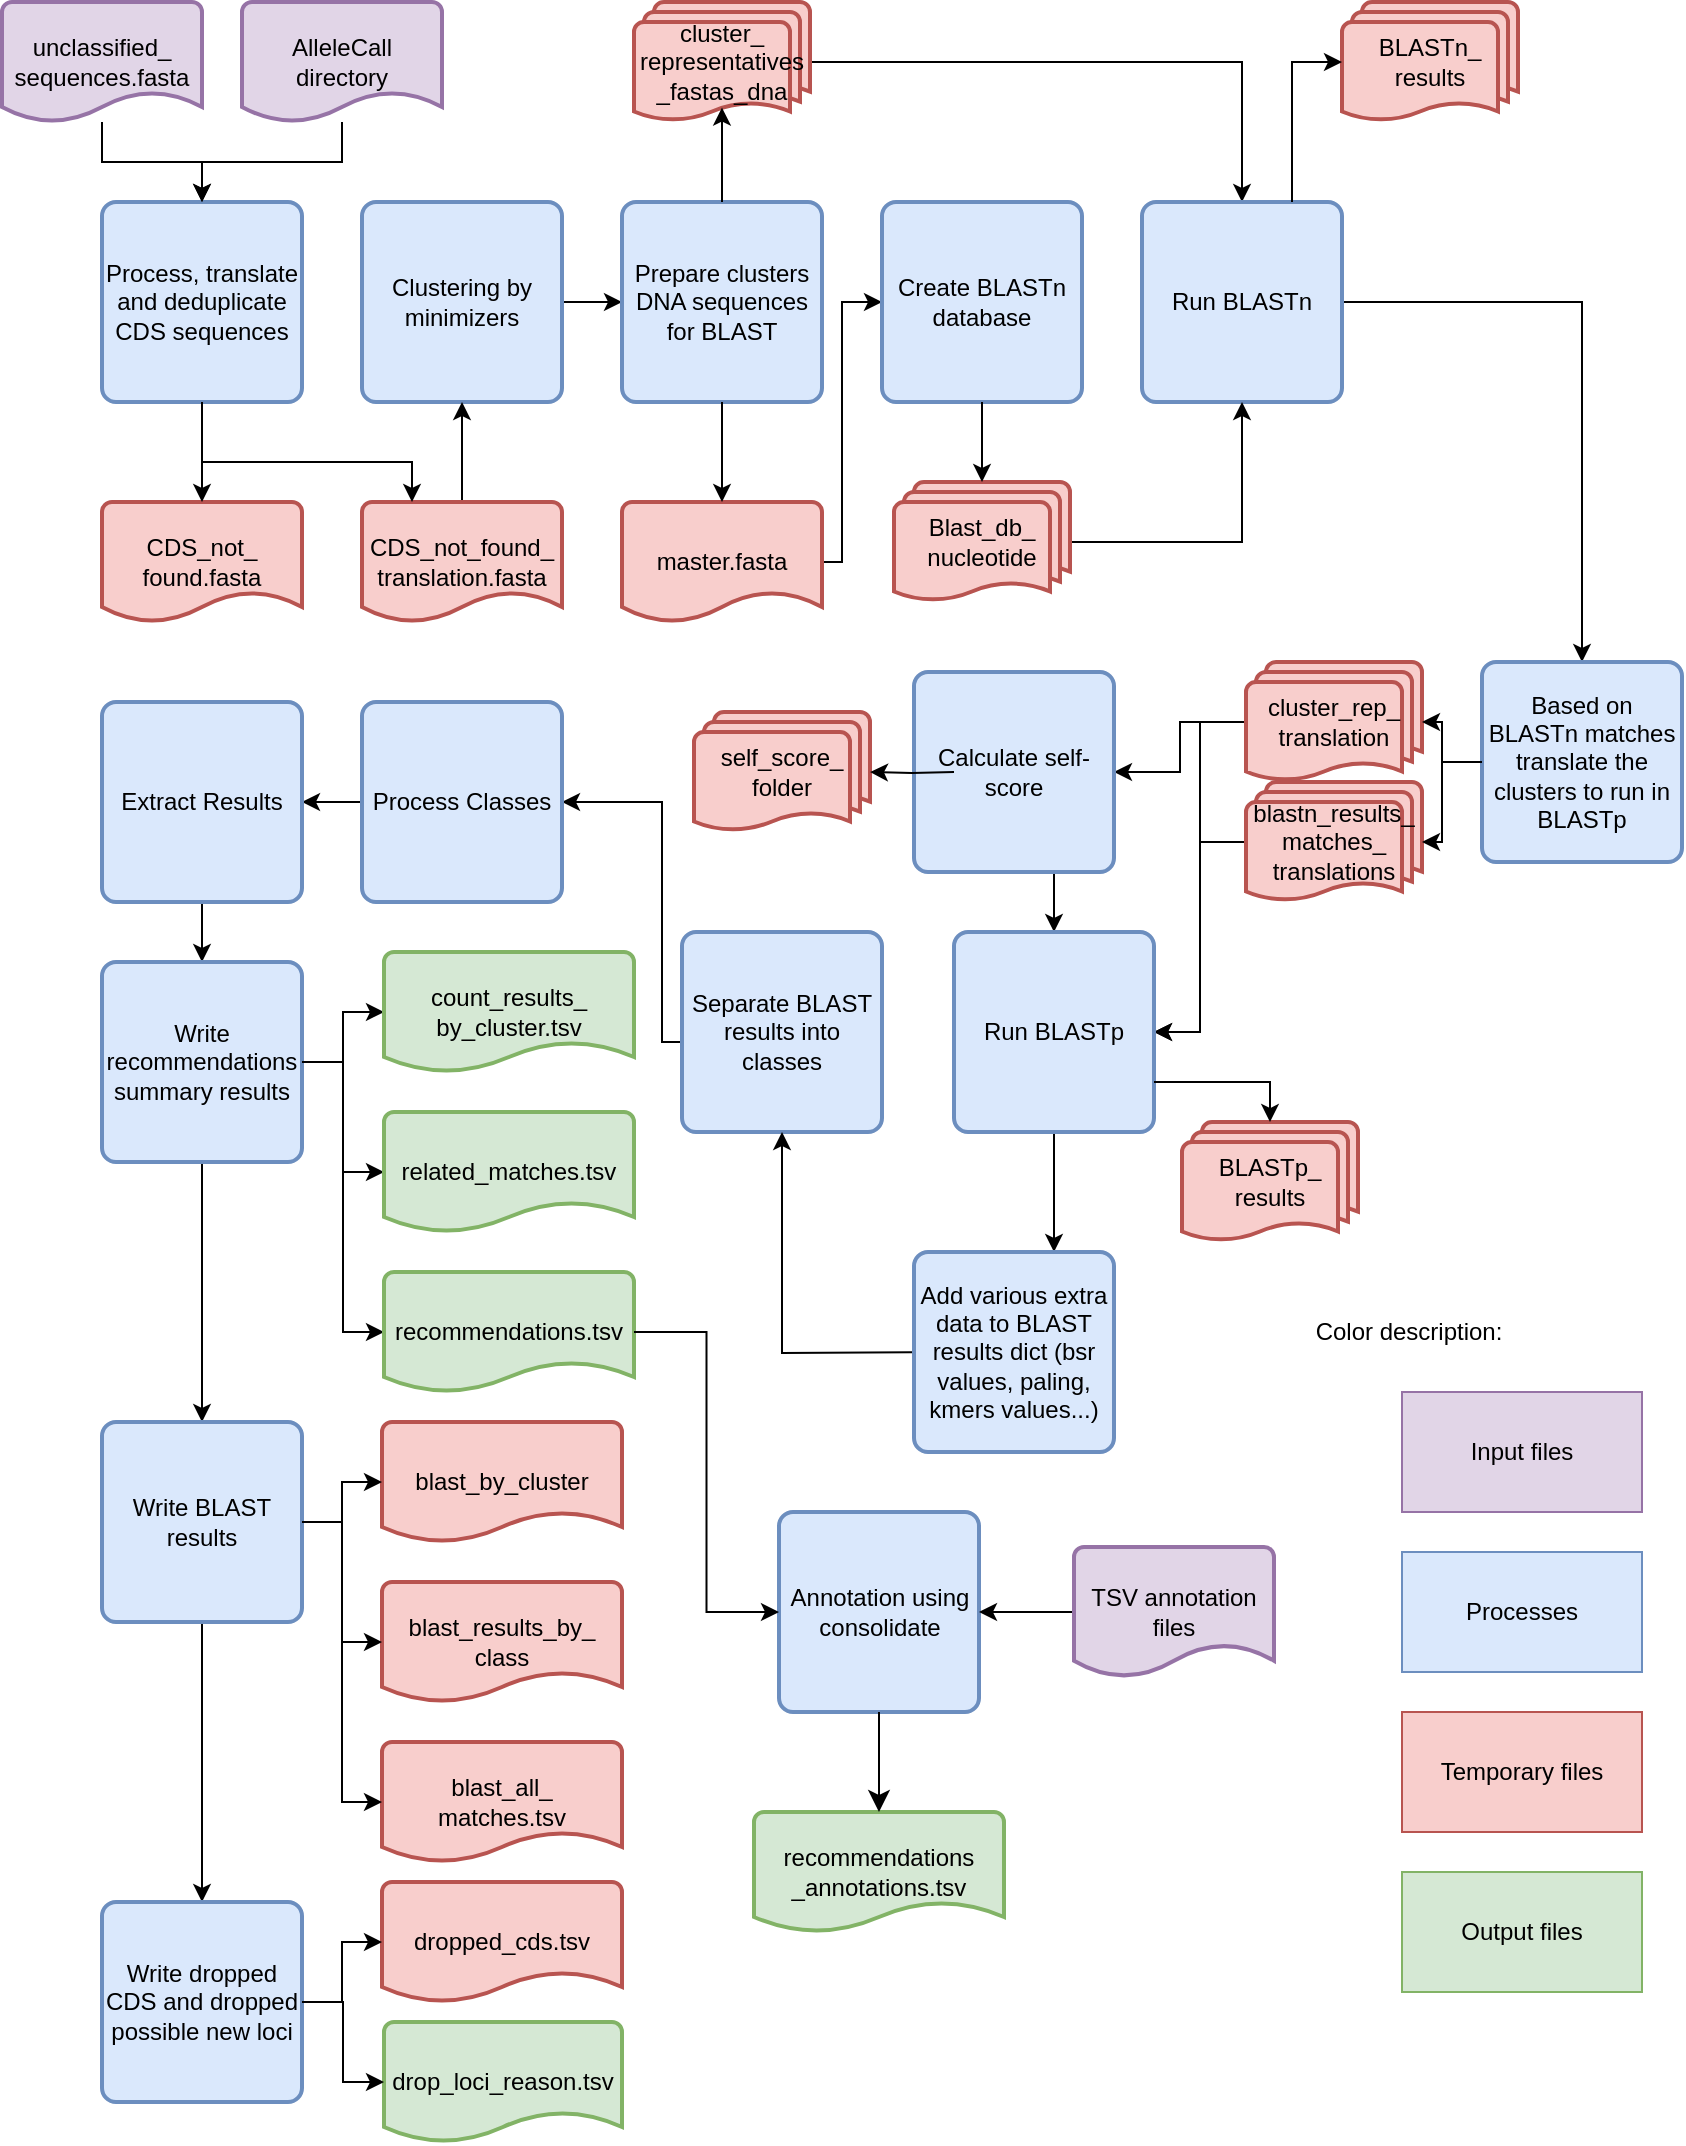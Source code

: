 <mxfile version="27.1.3">
  <diagram name="Page-1" id="uXPbH95ByCBzDKhCJnWL">
    <mxGraphModel dx="1875" dy="464" grid="1" gridSize="10" guides="1" tooltips="1" connect="1" arrows="1" fold="1" page="1" pageScale="1" pageWidth="850" pageHeight="1100" math="0" shadow="0">
      <root>
        <mxCell id="0" />
        <mxCell id="1" parent="0" />
        <mxCell id="dIz83t2OZfv5tZXX2gFK-1" value="Process, translate and deduplicate CDS sequences" style="rounded=1;whiteSpace=wrap;html=1;absoluteArcSize=1;arcSize=14;strokeWidth=2;fillColor=#dae8fc;strokeColor=#6c8ebf;" parent="1" vertex="1">
          <mxGeometry x="40" y="110" width="100" height="100" as="geometry" />
        </mxCell>
        <mxCell id="dIz83t2OZfv5tZXX2gFK-13" style="edgeStyle=orthogonalEdgeStyle;rounded=0;orthogonalLoop=1;jettySize=auto;html=1;entryX=0.5;entryY=0;entryDx=0;entryDy=0;" parent="1" source="dIz83t2OZfv5tZXX2gFK-2" target="dIz83t2OZfv5tZXX2gFK-1" edge="1">
          <mxGeometry relative="1" as="geometry" />
        </mxCell>
        <mxCell id="dIz83t2OZfv5tZXX2gFK-2" value="unclassified_&lt;div&gt;sequences.fasta&lt;/div&gt;" style="strokeWidth=2;html=1;shape=mxgraph.flowchart.document2;whiteSpace=wrap;size=0.25;fillColor=#e1d5e7;strokeColor=#9673a6;" parent="1" vertex="1">
          <mxGeometry x="-10" y="10" width="100" height="60" as="geometry" />
        </mxCell>
        <mxCell id="dIz83t2OZfv5tZXX2gFK-12" style="edgeStyle=orthogonalEdgeStyle;rounded=0;orthogonalLoop=1;jettySize=auto;html=1;" parent="1" source="dIz83t2OZfv5tZXX2gFK-3" target="dIz83t2OZfv5tZXX2gFK-11" edge="1">
          <mxGeometry relative="1" as="geometry" />
        </mxCell>
        <mxCell id="dIz83t2OZfv5tZXX2gFK-3" value="Clustering by minimizers" style="rounded=1;whiteSpace=wrap;html=1;absoluteArcSize=1;arcSize=14;strokeWidth=2;fillColor=#dae8fc;strokeColor=#6c8ebf;" parent="1" vertex="1">
          <mxGeometry x="170" y="110" width="100" height="100" as="geometry" />
        </mxCell>
        <mxCell id="dIz83t2OZfv5tZXX2gFK-4" value="CDS_not_&lt;div&gt;found.fasta&lt;/div&gt;" style="strokeWidth=2;html=1;shape=mxgraph.flowchart.document2;whiteSpace=wrap;size=0.25;fillColor=#f8cecc;strokeColor=#b85450;" parent="1" vertex="1">
          <mxGeometry x="40" y="260" width="100" height="60" as="geometry" />
        </mxCell>
        <mxCell id="dIz83t2OZfv5tZXX2gFK-10" style="edgeStyle=orthogonalEdgeStyle;rounded=0;orthogonalLoop=1;jettySize=auto;html=1;entryX=0.5;entryY=1;entryDx=0;entryDy=0;" parent="1" source="dIz83t2OZfv5tZXX2gFK-5" target="dIz83t2OZfv5tZXX2gFK-3" edge="1">
          <mxGeometry relative="1" as="geometry" />
        </mxCell>
        <mxCell id="dIz83t2OZfv5tZXX2gFK-5" value="&lt;div&gt;CDS_not_found_&lt;/div&gt;&lt;div&gt;translation.fasta&lt;/div&gt;" style="strokeWidth=2;html=1;shape=mxgraph.flowchart.document2;whiteSpace=wrap;size=0.25;fillColor=#f8cecc;strokeColor=#b85450;" parent="1" vertex="1">
          <mxGeometry x="170" y="260" width="100" height="60" as="geometry" />
        </mxCell>
        <mxCell id="dIz83t2OZfv5tZXX2gFK-7" style="edgeStyle=orthogonalEdgeStyle;rounded=0;orthogonalLoop=1;jettySize=auto;html=1;entryX=0.5;entryY=0;entryDx=0;entryDy=0;entryPerimeter=0;" parent="1" source="dIz83t2OZfv5tZXX2gFK-1" target="dIz83t2OZfv5tZXX2gFK-4" edge="1">
          <mxGeometry relative="1" as="geometry" />
        </mxCell>
        <mxCell id="dIz83t2OZfv5tZXX2gFK-9" style="edgeStyle=orthogonalEdgeStyle;rounded=0;orthogonalLoop=1;jettySize=auto;html=1;entryX=0.25;entryY=0;entryDx=0;entryDy=0;entryPerimeter=0;" parent="1" source="dIz83t2OZfv5tZXX2gFK-1" target="dIz83t2OZfv5tZXX2gFK-5" edge="1">
          <mxGeometry relative="1" as="geometry">
            <Array as="points">
              <mxPoint x="90" y="240" />
              <mxPoint x="195" y="240" />
            </Array>
          </mxGeometry>
        </mxCell>
        <mxCell id="dIz83t2OZfv5tZXX2gFK-11" value="Prepare clusters DNA sequences for BLAST" style="rounded=1;whiteSpace=wrap;html=1;absoluteArcSize=1;arcSize=14;strokeWidth=2;fillColor=#dae8fc;strokeColor=#6c8ebf;" parent="1" vertex="1">
          <mxGeometry x="300" y="110" width="100" height="100" as="geometry" />
        </mxCell>
        <mxCell id="dIz83t2OZfv5tZXX2gFK-25" style="edgeStyle=orthogonalEdgeStyle;rounded=0;orthogonalLoop=1;jettySize=auto;html=1;entryX=0;entryY=0.5;entryDx=0;entryDy=0;" parent="1" source="dIz83t2OZfv5tZXX2gFK-14" target="dIz83t2OZfv5tZXX2gFK-19" edge="1">
          <mxGeometry relative="1" as="geometry">
            <Array as="points">
              <mxPoint x="410" y="290" />
              <mxPoint x="410" y="160" />
            </Array>
          </mxGeometry>
        </mxCell>
        <mxCell id="dIz83t2OZfv5tZXX2gFK-14" value="master.fasta" style="strokeWidth=2;html=1;shape=mxgraph.flowchart.document2;whiteSpace=wrap;size=0.25;fillColor=#f8cecc;strokeColor=#b85450;" parent="1" vertex="1">
          <mxGeometry x="300" y="260" width="100" height="60" as="geometry" />
        </mxCell>
        <mxCell id="dIz83t2OZfv5tZXX2gFK-28" style="edgeStyle=orthogonalEdgeStyle;rounded=0;orthogonalLoop=1;jettySize=auto;html=1;entryX=0.5;entryY=0;entryDx=0;entryDy=0;" parent="1" source="dIz83t2OZfv5tZXX2gFK-15" target="dIz83t2OZfv5tZXX2gFK-23" edge="1">
          <mxGeometry relative="1" as="geometry" />
        </mxCell>
        <mxCell id="dIz83t2OZfv5tZXX2gFK-15" value="cluster_&lt;div&gt;representatives&lt;/div&gt;&lt;div&gt;_fastas_dna&lt;/div&gt;" style="strokeWidth=2;html=1;shape=mxgraph.flowchart.multi-document;whiteSpace=wrap;fillColor=#f8cecc;strokeColor=#b85450;" parent="1" vertex="1">
          <mxGeometry x="306" y="10" width="88" height="60" as="geometry" />
        </mxCell>
        <mxCell id="dIz83t2OZfv5tZXX2gFK-16" style="edgeStyle=orthogonalEdgeStyle;rounded=0;orthogonalLoop=1;jettySize=auto;html=1;entryX=0.5;entryY=0;entryDx=0;entryDy=0;entryPerimeter=0;" parent="1" source="dIz83t2OZfv5tZXX2gFK-11" target="dIz83t2OZfv5tZXX2gFK-14" edge="1">
          <mxGeometry relative="1" as="geometry" />
        </mxCell>
        <mxCell id="dIz83t2OZfv5tZXX2gFK-18" style="edgeStyle=orthogonalEdgeStyle;rounded=0;orthogonalLoop=1;jettySize=auto;html=1;entryX=0.5;entryY=0.88;entryDx=0;entryDy=0;entryPerimeter=0;" parent="1" source="dIz83t2OZfv5tZXX2gFK-11" target="dIz83t2OZfv5tZXX2gFK-15" edge="1">
          <mxGeometry relative="1" as="geometry" />
        </mxCell>
        <mxCell id="dIz83t2OZfv5tZXX2gFK-19" value="Create BLASTn database" style="rounded=1;whiteSpace=wrap;html=1;absoluteArcSize=1;arcSize=14;strokeWidth=2;fillColor=#dae8fc;strokeColor=#6c8ebf;" parent="1" vertex="1">
          <mxGeometry x="430" y="110" width="100" height="100" as="geometry" />
        </mxCell>
        <mxCell id="dIz83t2OZfv5tZXX2gFK-33" style="edgeStyle=orthogonalEdgeStyle;rounded=0;orthogonalLoop=1;jettySize=auto;html=1;entryX=0.5;entryY=0;entryDx=0;entryDy=0;" parent="1" source="dIz83t2OZfv5tZXX2gFK-23" target="dIz83t2OZfv5tZXX2gFK-30" edge="1">
          <mxGeometry relative="1" as="geometry" />
        </mxCell>
        <mxCell id="dIz83t2OZfv5tZXX2gFK-23" value="Run BLASTn" style="rounded=1;whiteSpace=wrap;html=1;absoluteArcSize=1;arcSize=14;strokeWidth=2;fillColor=#dae8fc;strokeColor=#6c8ebf;" parent="1" vertex="1">
          <mxGeometry x="560" y="110" width="100" height="100" as="geometry" />
        </mxCell>
        <mxCell id="dIz83t2OZfv5tZXX2gFK-29" style="edgeStyle=orthogonalEdgeStyle;rounded=0;orthogonalLoop=1;jettySize=auto;html=1;entryX=0.5;entryY=1;entryDx=0;entryDy=0;" parent="1" source="dIz83t2OZfv5tZXX2gFK-26" target="dIz83t2OZfv5tZXX2gFK-23" edge="1">
          <mxGeometry relative="1" as="geometry" />
        </mxCell>
        <mxCell id="dIz83t2OZfv5tZXX2gFK-26" value="Blast_db_&lt;div&gt;nucleotide&lt;/div&gt;" style="strokeWidth=2;html=1;shape=mxgraph.flowchart.multi-document;whiteSpace=wrap;fillColor=#f8cecc;strokeColor=#b85450;" parent="1" vertex="1">
          <mxGeometry x="436" y="250" width="88" height="60" as="geometry" />
        </mxCell>
        <mxCell id="dIz83t2OZfv5tZXX2gFK-27" style="edgeStyle=orthogonalEdgeStyle;rounded=0;orthogonalLoop=1;jettySize=auto;html=1;entryX=0.5;entryY=0;entryDx=0;entryDy=0;entryPerimeter=0;" parent="1" source="dIz83t2OZfv5tZXX2gFK-19" target="dIz83t2OZfv5tZXX2gFK-26" edge="1">
          <mxGeometry relative="1" as="geometry" />
        </mxCell>
        <mxCell id="dIz83t2OZfv5tZXX2gFK-30" value="Based on BLASTn matches translate the clusters to run in BLASTp" style="rounded=1;whiteSpace=wrap;html=1;absoluteArcSize=1;arcSize=14;strokeWidth=2;fillColor=#dae8fc;strokeColor=#6c8ebf;" parent="1" vertex="1">
          <mxGeometry x="730" y="340" width="100" height="100" as="geometry" />
        </mxCell>
        <mxCell id="dIz83t2OZfv5tZXX2gFK-31" value="BLASTn_&lt;div&gt;results&lt;/div&gt;" style="strokeWidth=2;html=1;shape=mxgraph.flowchart.multi-document;whiteSpace=wrap;fillColor=#f8cecc;strokeColor=#b85450;" parent="1" vertex="1">
          <mxGeometry x="660" y="10" width="88" height="60" as="geometry" />
        </mxCell>
        <mxCell id="dIz83t2OZfv5tZXX2gFK-32" style="edgeStyle=orthogonalEdgeStyle;rounded=0;orthogonalLoop=1;jettySize=auto;html=1;exitX=0.75;exitY=0;exitDx=0;exitDy=0;entryX=0;entryY=0.5;entryDx=0;entryDy=0;entryPerimeter=0;" parent="1" source="dIz83t2OZfv5tZXX2gFK-23" target="dIz83t2OZfv5tZXX2gFK-31" edge="1">
          <mxGeometry relative="1" as="geometry" />
        </mxCell>
        <mxCell id="dIz83t2OZfv5tZXX2gFK-48" style="edgeStyle=orthogonalEdgeStyle;rounded=0;orthogonalLoop=1;jettySize=auto;html=1;entryX=1;entryY=0.5;entryDx=0;entryDy=0;" parent="1" source="dIz83t2OZfv5tZXX2gFK-34" target="dIz83t2OZfv5tZXX2gFK-47" edge="1">
          <mxGeometry relative="1" as="geometry" />
        </mxCell>
        <mxCell id="dIz83t2OZfv5tZXX2gFK-34" value="blastn_results_&lt;div&gt;matches_&lt;/div&gt;&lt;div&gt;translations&lt;/div&gt;" style="strokeWidth=2;html=1;shape=mxgraph.flowchart.multi-document;whiteSpace=wrap;fillColor=#f8cecc;strokeColor=#b85450;" parent="1" vertex="1">
          <mxGeometry x="612" y="400" width="88" height="60" as="geometry" />
        </mxCell>
        <mxCell id="dIz83t2OZfv5tZXX2gFK-43" style="edgeStyle=orthogonalEdgeStyle;rounded=0;orthogonalLoop=1;jettySize=auto;html=1;entryX=1;entryY=0.5;entryDx=0;entryDy=0;" parent="1" source="dIz83t2OZfv5tZXX2gFK-36" target="dIz83t2OZfv5tZXX2gFK-38" edge="1">
          <mxGeometry relative="1" as="geometry" />
        </mxCell>
        <mxCell id="dIz83t2OZfv5tZXX2gFK-49" style="edgeStyle=orthogonalEdgeStyle;rounded=0;orthogonalLoop=1;jettySize=auto;html=1;entryX=1;entryY=0.5;entryDx=0;entryDy=0;" parent="1" source="dIz83t2OZfv5tZXX2gFK-36" target="dIz83t2OZfv5tZXX2gFK-47" edge="1">
          <mxGeometry relative="1" as="geometry" />
        </mxCell>
        <mxCell id="dIz83t2OZfv5tZXX2gFK-36" value="cluster_rep_&lt;div&gt;translation&lt;/div&gt;" style="strokeWidth=2;html=1;shape=mxgraph.flowchart.multi-document;whiteSpace=wrap;fillColor=#f8cecc;strokeColor=#b85450;" parent="1" vertex="1">
          <mxGeometry x="612" y="340" width="88" height="60" as="geometry" />
        </mxCell>
        <mxCell id="dIz83t2OZfv5tZXX2gFK-52" style="edgeStyle=orthogonalEdgeStyle;rounded=0;orthogonalLoop=1;jettySize=auto;html=1;entryX=0.5;entryY=0;entryDx=0;entryDy=0;" parent="1" target="dIz83t2OZfv5tZXX2gFK-47" edge="1">
          <mxGeometry relative="1" as="geometry">
            <mxPoint x="516" y="445" as="sourcePoint" />
          </mxGeometry>
        </mxCell>
        <mxCell id="dIz83t2OZfv5tZXX2gFK-38" value="Calculate self-score" style="rounded=1;whiteSpace=wrap;html=1;absoluteArcSize=1;arcSize=14;strokeWidth=2;fillColor=#dae8fc;strokeColor=#6c8ebf;" parent="1" vertex="1">
          <mxGeometry x="446" y="345" width="100" height="100" as="geometry" />
        </mxCell>
        <mxCell id="dIz83t2OZfv5tZXX2gFK-45" style="edgeStyle=orthogonalEdgeStyle;rounded=0;orthogonalLoop=1;jettySize=auto;html=1;entryX=1;entryY=0.5;entryDx=0;entryDy=0;entryPerimeter=0;" parent="1" source="dIz83t2OZfv5tZXX2gFK-30" target="dIz83t2OZfv5tZXX2gFK-36" edge="1">
          <mxGeometry relative="1" as="geometry" />
        </mxCell>
        <mxCell id="dIz83t2OZfv5tZXX2gFK-46" style="edgeStyle=orthogonalEdgeStyle;rounded=0;orthogonalLoop=1;jettySize=auto;html=1;entryX=1;entryY=0.5;entryDx=0;entryDy=0;entryPerimeter=0;" parent="1" source="dIz83t2OZfv5tZXX2gFK-30" target="dIz83t2OZfv5tZXX2gFK-34" edge="1">
          <mxGeometry relative="1" as="geometry" />
        </mxCell>
        <mxCell id="-kWpKx7Ebl48daBtnEPJ-2" style="edgeStyle=orthogonalEdgeStyle;rounded=0;orthogonalLoop=1;jettySize=auto;html=1;" parent="1" source="dIz83t2OZfv5tZXX2gFK-47" edge="1">
          <mxGeometry relative="1" as="geometry">
            <mxPoint x="516" y="635" as="targetPoint" />
          </mxGeometry>
        </mxCell>
        <mxCell id="dIz83t2OZfv5tZXX2gFK-47" value="Run BLASTp" style="rounded=1;whiteSpace=wrap;html=1;absoluteArcSize=1;arcSize=14;strokeWidth=2;fillColor=#dae8fc;strokeColor=#6c8ebf;" parent="1" vertex="1">
          <mxGeometry x="466" y="475" width="100" height="100" as="geometry" />
        </mxCell>
        <mxCell id="dIz83t2OZfv5tZXX2gFK-50" value="self_score_&lt;div&gt;folder&lt;/div&gt;" style="strokeWidth=2;html=1;shape=mxgraph.flowchart.multi-document;whiteSpace=wrap;fillColor=#f8cecc;strokeColor=#b85450;" parent="1" vertex="1">
          <mxGeometry x="336" y="365" width="88" height="60" as="geometry" />
        </mxCell>
        <mxCell id="dIz83t2OZfv5tZXX2gFK-51" style="edgeStyle=orthogonalEdgeStyle;rounded=0;orthogonalLoop=1;jettySize=auto;html=1;entryX=1;entryY=0.5;entryDx=0;entryDy=0;entryPerimeter=0;" parent="1" target="dIz83t2OZfv5tZXX2gFK-50" edge="1">
          <mxGeometry relative="1" as="geometry">
            <mxPoint x="466" y="395" as="sourcePoint" />
          </mxGeometry>
        </mxCell>
        <mxCell id="dIz83t2OZfv5tZXX2gFK-53" value="BLASTp_&lt;div&gt;results&lt;/div&gt;" style="strokeWidth=2;html=1;shape=mxgraph.flowchart.multi-document;whiteSpace=wrap;fillColor=#f8cecc;strokeColor=#b85450;" parent="1" vertex="1">
          <mxGeometry x="580" y="570" width="88" height="60" as="geometry" />
        </mxCell>
        <mxCell id="dIz83t2OZfv5tZXX2gFK-63" style="edgeStyle=orthogonalEdgeStyle;rounded=0;orthogonalLoop=1;jettySize=auto;html=1;entryX=1;entryY=0.5;entryDx=0;entryDy=0;" parent="1" source="dIz83t2OZfv5tZXX2gFK-55" target="dIz83t2OZfv5tZXX2gFK-62" edge="1">
          <mxGeometry relative="1" as="geometry">
            <Array as="points">
              <mxPoint x="320" y="530" />
              <mxPoint x="320" y="410" />
            </Array>
          </mxGeometry>
        </mxCell>
        <mxCell id="dIz83t2OZfv5tZXX2gFK-55" value="Separate BLAST results into classes" style="rounded=1;whiteSpace=wrap;html=1;absoluteArcSize=1;arcSize=14;strokeWidth=2;fillColor=#dae8fc;strokeColor=#6c8ebf;" parent="1" vertex="1">
          <mxGeometry x="330" y="475" width="100" height="100" as="geometry" />
        </mxCell>
        <mxCell id="dIz83t2OZfv5tZXX2gFK-65" style="edgeStyle=orthogonalEdgeStyle;rounded=0;orthogonalLoop=1;jettySize=auto;html=1;entryX=1;entryY=0.5;entryDx=0;entryDy=0;" parent="1" source="dIz83t2OZfv5tZXX2gFK-62" target="dIz83t2OZfv5tZXX2gFK-64" edge="1">
          <mxGeometry relative="1" as="geometry" />
        </mxCell>
        <mxCell id="dIz83t2OZfv5tZXX2gFK-62" value="Process Classes" style="rounded=1;whiteSpace=wrap;html=1;absoluteArcSize=1;arcSize=14;strokeWidth=2;fillColor=#dae8fc;strokeColor=#6c8ebf;" parent="1" vertex="1">
          <mxGeometry x="170" y="360" width="100" height="100" as="geometry" />
        </mxCell>
        <mxCell id="dIz83t2OZfv5tZXX2gFK-67" style="edgeStyle=orthogonalEdgeStyle;rounded=0;orthogonalLoop=1;jettySize=auto;html=1;entryX=0.5;entryY=0;entryDx=0;entryDy=0;" parent="1" source="dIz83t2OZfv5tZXX2gFK-64" target="dIz83t2OZfv5tZXX2gFK-66" edge="1">
          <mxGeometry relative="1" as="geometry" />
        </mxCell>
        <mxCell id="dIz83t2OZfv5tZXX2gFK-64" value="Extract Results" style="rounded=1;whiteSpace=wrap;html=1;absoluteArcSize=1;arcSize=14;strokeWidth=2;fillColor=#dae8fc;strokeColor=#6c8ebf;" parent="1" vertex="1">
          <mxGeometry x="40" y="360" width="100" height="100" as="geometry" />
        </mxCell>
        <mxCell id="dIz83t2OZfv5tZXX2gFK-69" style="edgeStyle=orthogonalEdgeStyle;rounded=0;orthogonalLoop=1;jettySize=auto;html=1;entryX=0;entryY=0.5;entryDx=0;entryDy=0;entryPerimeter=0;" parent="1" source="dIz83t2OZfv5tZXX2gFK-66" target="4-mWdrpveL5I74C7olqu-1" edge="1">
          <mxGeometry relative="1" as="geometry">
            <mxPoint x="180" y="500" as="targetPoint" />
          </mxGeometry>
        </mxCell>
        <mxCell id="dIz83t2OZfv5tZXX2gFK-75" style="edgeStyle=orthogonalEdgeStyle;rounded=0;orthogonalLoop=1;jettySize=auto;html=1;entryX=0.5;entryY=0;entryDx=0;entryDy=0;" parent="1" source="dIz83t2OZfv5tZXX2gFK-66" target="dIz83t2OZfv5tZXX2gFK-74" edge="1">
          <mxGeometry relative="1" as="geometry" />
        </mxCell>
        <mxCell id="dIz83t2OZfv5tZXX2gFK-66" value="Write recommendations summary results" style="rounded=1;whiteSpace=wrap;html=1;absoluteArcSize=1;arcSize=14;strokeWidth=2;fillColor=#dae8fc;strokeColor=#6c8ebf;" parent="1" vertex="1">
          <mxGeometry x="40" y="490" width="100" height="100" as="geometry" />
        </mxCell>
        <mxCell id="dIz83t2OZfv5tZXX2gFK-71" style="edgeStyle=orthogonalEdgeStyle;rounded=0;orthogonalLoop=1;jettySize=auto;html=1;entryX=0;entryY=0.5;entryDx=0;entryDy=0;entryPerimeter=0;" parent="1" source="dIz83t2OZfv5tZXX2gFK-66" target="4-mWdrpveL5I74C7olqu-2" edge="1">
          <mxGeometry relative="1" as="geometry">
            <mxPoint x="180" y="580" as="targetPoint" />
          </mxGeometry>
        </mxCell>
        <mxCell id="dIz83t2OZfv5tZXX2gFK-73" style="edgeStyle=orthogonalEdgeStyle;rounded=0;orthogonalLoop=1;jettySize=auto;html=1;entryX=0;entryY=0.5;entryDx=0;entryDy=0;entryPerimeter=0;" parent="1" source="dIz83t2OZfv5tZXX2gFK-66" target="4-mWdrpveL5I74C7olqu-3" edge="1">
          <mxGeometry relative="1" as="geometry">
            <mxPoint x="180" y="660" as="targetPoint" />
          </mxGeometry>
        </mxCell>
        <mxCell id="dIz83t2OZfv5tZXX2gFK-83" style="edgeStyle=orthogonalEdgeStyle;rounded=0;orthogonalLoop=1;jettySize=auto;html=1;entryX=0.5;entryY=0;entryDx=0;entryDy=0;" parent="1" source="dIz83t2OZfv5tZXX2gFK-74" target="dIz83t2OZfv5tZXX2gFK-82" edge="1">
          <mxGeometry relative="1" as="geometry" />
        </mxCell>
        <mxCell id="dIz83t2OZfv5tZXX2gFK-74" value="Write BLAST results" style="rounded=1;whiteSpace=wrap;html=1;absoluteArcSize=1;arcSize=14;strokeWidth=2;fillColor=#dae8fc;strokeColor=#6c8ebf;" parent="1" vertex="1">
          <mxGeometry x="40" y="720" width="100" height="100" as="geometry" />
        </mxCell>
        <mxCell id="dIz83t2OZfv5tZXX2gFK-76" value="blast_by_cluster" style="strokeWidth=2;html=1;shape=mxgraph.flowchart.document2;whiteSpace=wrap;size=0.25;fillColor=#f8cecc;strokeColor=#b85450;" parent="1" vertex="1">
          <mxGeometry x="180" y="720" width="120" height="60" as="geometry" />
        </mxCell>
        <mxCell id="dIz83t2OZfv5tZXX2gFK-77" value="blast_results_by_&lt;div&gt;class&lt;/div&gt;" style="strokeWidth=2;html=1;shape=mxgraph.flowchart.document2;whiteSpace=wrap;size=0.25;fillColor=#f8cecc;strokeColor=#b85450;" parent="1" vertex="1">
          <mxGeometry x="180" y="800" width="120" height="60" as="geometry" />
        </mxCell>
        <mxCell id="dIz83t2OZfv5tZXX2gFK-78" value="blast_all_&lt;div&gt;matches.tsv&lt;/div&gt;" style="strokeWidth=2;html=1;shape=mxgraph.flowchart.document2;whiteSpace=wrap;size=0.25;fillColor=#f8cecc;strokeColor=#b85450;" parent="1" vertex="1">
          <mxGeometry x="180" y="880" width="120" height="60" as="geometry" />
        </mxCell>
        <mxCell id="dIz83t2OZfv5tZXX2gFK-79" style="edgeStyle=orthogonalEdgeStyle;rounded=0;orthogonalLoop=1;jettySize=auto;html=1;entryX=0;entryY=0.5;entryDx=0;entryDy=0;entryPerimeter=0;" parent="1" source="dIz83t2OZfv5tZXX2gFK-74" target="dIz83t2OZfv5tZXX2gFK-76" edge="1">
          <mxGeometry relative="1" as="geometry" />
        </mxCell>
        <mxCell id="dIz83t2OZfv5tZXX2gFK-80" style="edgeStyle=orthogonalEdgeStyle;rounded=0;orthogonalLoop=1;jettySize=auto;html=1;entryX=0;entryY=0.5;entryDx=0;entryDy=0;entryPerimeter=0;" parent="1" source="dIz83t2OZfv5tZXX2gFK-74" target="dIz83t2OZfv5tZXX2gFK-77" edge="1">
          <mxGeometry relative="1" as="geometry" />
        </mxCell>
        <mxCell id="dIz83t2OZfv5tZXX2gFK-81" style="edgeStyle=orthogonalEdgeStyle;rounded=0;orthogonalLoop=1;jettySize=auto;html=1;entryX=0;entryY=0.5;entryDx=0;entryDy=0;entryPerimeter=0;" parent="1" source="dIz83t2OZfv5tZXX2gFK-74" target="dIz83t2OZfv5tZXX2gFK-78" edge="1">
          <mxGeometry relative="1" as="geometry" />
        </mxCell>
        <mxCell id="dIz83t2OZfv5tZXX2gFK-82" value="Write dropped CDS and dropped possible new loci" style="rounded=1;whiteSpace=wrap;html=1;absoluteArcSize=1;arcSize=14;strokeWidth=2;fillColor=#dae8fc;strokeColor=#6c8ebf;" parent="1" vertex="1">
          <mxGeometry x="40" y="960" width="100" height="100" as="geometry" />
        </mxCell>
        <mxCell id="dIz83t2OZfv5tZXX2gFK-84" value="dropped_cds.tsv" style="strokeWidth=2;html=1;shape=mxgraph.flowchart.document2;whiteSpace=wrap;size=0.25;fillColor=#f8cecc;strokeColor=#b85450;" parent="1" vertex="1">
          <mxGeometry x="180" y="950" width="120" height="60" as="geometry" />
        </mxCell>
        <mxCell id="dIz83t2OZfv5tZXX2gFK-85" style="edgeStyle=orthogonalEdgeStyle;rounded=0;orthogonalLoop=1;jettySize=auto;html=1;entryX=0;entryY=0.5;entryDx=0;entryDy=0;entryPerimeter=0;" parent="1" source="dIz83t2OZfv5tZXX2gFK-82" target="dIz83t2OZfv5tZXX2gFK-84" edge="1">
          <mxGeometry relative="1" as="geometry" />
        </mxCell>
        <mxCell id="dIz83t2OZfv5tZXX2gFK-86" value="drop_loci_reason.tsv" style="strokeWidth=2;html=1;shape=mxgraph.flowchart.document2;whiteSpace=wrap;size=0.25;fillColor=#d5e8d4;strokeColor=#82b366;" parent="1" vertex="1">
          <mxGeometry x="181" y="1020" width="119" height="60" as="geometry" />
        </mxCell>
        <mxCell id="dIz83t2OZfv5tZXX2gFK-87" style="edgeStyle=orthogonalEdgeStyle;rounded=0;orthogonalLoop=1;jettySize=auto;html=1;entryX=0;entryY=0.5;entryDx=0;entryDy=0;entryPerimeter=0;" parent="1" source="dIz83t2OZfv5tZXX2gFK-82" target="dIz83t2OZfv5tZXX2gFK-86" edge="1">
          <mxGeometry relative="1" as="geometry" />
        </mxCell>
        <mxCell id="dIz83t2OZfv5tZXX2gFK-88" value="Processes" style="rounded=0;whiteSpace=wrap;html=1;fillColor=#dae8fc;strokeColor=#6c8ebf;" parent="1" vertex="1">
          <mxGeometry x="690" y="785" width="120" height="60" as="geometry" />
        </mxCell>
        <mxCell id="dIz83t2OZfv5tZXX2gFK-89" value="Temporary files" style="rounded=0;whiteSpace=wrap;html=1;fillColor=#f8cecc;strokeColor=#b85450;" parent="1" vertex="1">
          <mxGeometry x="690" y="865" width="120" height="60" as="geometry" />
        </mxCell>
        <mxCell id="dIz83t2OZfv5tZXX2gFK-90" value="Input files" style="rounded=0;whiteSpace=wrap;html=1;fillColor=#e1d5e7;strokeColor=#9673a6;" parent="1" vertex="1">
          <mxGeometry x="690" y="705" width="120" height="60" as="geometry" />
        </mxCell>
        <mxCell id="dIz83t2OZfv5tZXX2gFK-91" value="Output files" style="rounded=0;whiteSpace=wrap;html=1;fillColor=#d5e8d4;strokeColor=#82b366;" parent="1" vertex="1">
          <mxGeometry x="690" y="945" width="120" height="60" as="geometry" />
        </mxCell>
        <mxCell id="dIz83t2OZfv5tZXX2gFK-92" value="Color description:" style="text;html=1;align=center;verticalAlign=middle;resizable=0;points=[];autosize=1;strokeColor=none;fillColor=none;" parent="1" vertex="1">
          <mxGeometry x="638" y="660" width="110" height="30" as="geometry" />
        </mxCell>
        <mxCell id="-kWpKx7Ebl48daBtnEPJ-3" style="edgeStyle=orthogonalEdgeStyle;rounded=0;orthogonalLoop=1;jettySize=auto;html=1;entryX=0.5;entryY=1;entryDx=0;entryDy=0;" parent="1" target="dIz83t2OZfv5tZXX2gFK-55" edge="1">
          <mxGeometry relative="1" as="geometry">
            <mxPoint x="466" y="685" as="sourcePoint" />
          </mxGeometry>
        </mxCell>
        <mxCell id="-kWpKx7Ebl48daBtnEPJ-1" value="Add various extra data to BLAST results dict (bsr values, paling, kmers values...)" style="rounded=1;whiteSpace=wrap;html=1;absoluteArcSize=1;arcSize=14;strokeWidth=2;fillColor=#dae8fc;strokeColor=#6c8ebf;" parent="1" vertex="1">
          <mxGeometry x="446" y="635" width="100" height="100" as="geometry" />
        </mxCell>
        <mxCell id="-kWpKx7Ebl48daBtnEPJ-4" style="edgeStyle=orthogonalEdgeStyle;rounded=0;orthogonalLoop=1;jettySize=auto;html=1;exitX=1;exitY=0.75;exitDx=0;exitDy=0;entryX=0.5;entryY=0;entryDx=0;entryDy=0;entryPerimeter=0;" parent="1" source="dIz83t2OZfv5tZXX2gFK-47" target="dIz83t2OZfv5tZXX2gFK-53" edge="1">
          <mxGeometry relative="1" as="geometry" />
        </mxCell>
        <mxCell id="4-mWdrpveL5I74C7olqu-1" value="count_results_&lt;div&gt;by_cluster.tsv&lt;/div&gt;" style="strokeWidth=2;html=1;shape=mxgraph.flowchart.document2;whiteSpace=wrap;size=0.25;fillColor=#d5e8d4;strokeColor=#82b366;" parent="1" vertex="1">
          <mxGeometry x="181" y="485" width="125" height="60" as="geometry" />
        </mxCell>
        <mxCell id="4-mWdrpveL5I74C7olqu-2" value="related_matches.tsv" style="strokeWidth=2;html=1;shape=mxgraph.flowchart.document2;whiteSpace=wrap;size=0.25;fillColor=#d5e8d4;strokeColor=#82b366;" parent="1" vertex="1">
          <mxGeometry x="181" y="565" width="125" height="60" as="geometry" />
        </mxCell>
        <mxCell id="4-mWdrpveL5I74C7olqu-3" value="&lt;div&gt;&lt;span style=&quot;background-color: transparent; color: light-dark(rgb(0, 0, 0), rgb(255, 255, 255));&quot;&gt;recommendations.tsv&lt;/span&gt;&lt;/div&gt;" style="strokeWidth=2;html=1;shape=mxgraph.flowchart.document2;whiteSpace=wrap;size=0.25;fillColor=#d5e8d4;strokeColor=#82b366;" parent="1" vertex="1">
          <mxGeometry x="181" y="645" width="125" height="60" as="geometry" />
        </mxCell>
        <mxCell id="4-mWdrpveL5I74C7olqu-5" value="Annotation using consolidate" style="rounded=1;whiteSpace=wrap;html=1;absoluteArcSize=1;arcSize=14;strokeWidth=2;fillColor=#dae8fc;strokeColor=#6c8ebf;" parent="1" vertex="1">
          <mxGeometry x="378.5" y="765" width="100" height="100" as="geometry" />
        </mxCell>
        <mxCell id="4-mWdrpveL5I74C7olqu-6" value="&lt;div&gt;&lt;span style=&quot;background-color: transparent; color: light-dark(rgb(0, 0, 0), rgb(255, 255, 255));&quot;&gt;recommendations&lt;/span&gt;&lt;/div&gt;&lt;div&gt;&lt;span style=&quot;background-color: transparent; color: light-dark(rgb(0, 0, 0), rgb(255, 255, 255));&quot;&gt;_annotations.tsv&lt;/span&gt;&lt;/div&gt;" style="strokeWidth=2;html=1;shape=mxgraph.flowchart.document2;whiteSpace=wrap;size=0.25;fillColor=#d5e8d4;strokeColor=#82b366;" parent="1" vertex="1">
          <mxGeometry x="366" y="915" width="125" height="60" as="geometry" />
        </mxCell>
        <mxCell id="4-mWdrpveL5I74C7olqu-7" style="edgeStyle=none;curved=1;rounded=0;orthogonalLoop=1;jettySize=auto;html=1;exitX=0.5;exitY=1;exitDx=0;exitDy=0;entryX=0.5;entryY=0;entryDx=0;entryDy=0;entryPerimeter=0;fontSize=12;startSize=8;endSize=8;" parent="1" source="4-mWdrpveL5I74C7olqu-5" target="4-mWdrpveL5I74C7olqu-6" edge="1">
          <mxGeometry relative="1" as="geometry" />
        </mxCell>
        <mxCell id="4-mWdrpveL5I74C7olqu-8" style="edgeStyle=orthogonalEdgeStyle;rounded=0;orthogonalLoop=1;jettySize=auto;html=1;entryX=1;entryY=0.5;entryDx=0;entryDy=0;" parent="1" source="4-mWdrpveL5I74C7olqu-9" target="4-mWdrpveL5I74C7olqu-5" edge="1">
          <mxGeometry relative="1" as="geometry">
            <mxPoint x="481.5" y="815" as="targetPoint" />
          </mxGeometry>
        </mxCell>
        <mxCell id="4-mWdrpveL5I74C7olqu-9" value="TSV annotation files" style="strokeWidth=2;html=1;shape=mxgraph.flowchart.document2;whiteSpace=wrap;size=0.25;fillColor=#E1D5E7;strokeColor=#9673A6;" parent="1" vertex="1">
          <mxGeometry x="526" y="782.5" width="100" height="65" as="geometry" />
        </mxCell>
        <mxCell id="4-mWdrpveL5I74C7olqu-11" style="edgeStyle=orthogonalEdgeStyle;rounded=0;orthogonalLoop=1;jettySize=auto;html=1;entryX=0;entryY=0.5;entryDx=0;entryDy=0;exitX=1;exitY=0.5;exitDx=0;exitDy=0;exitPerimeter=0;" parent="1" source="4-mWdrpveL5I74C7olqu-3" target="4-mWdrpveL5I74C7olqu-5" edge="1">
          <mxGeometry relative="1" as="geometry">
            <mxPoint x="476" y="695" as="sourcePoint" />
            <mxPoint x="390" y="585" as="targetPoint" />
          </mxGeometry>
        </mxCell>
        <mxCell id="I87AI6RW1DzF_tEUSeAe-2" style="edgeStyle=orthogonalEdgeStyle;rounded=0;orthogonalLoop=1;jettySize=auto;html=1;entryX=0.5;entryY=0;entryDx=0;entryDy=0;" edge="1" parent="1" source="I87AI6RW1DzF_tEUSeAe-1" target="dIz83t2OZfv5tZXX2gFK-1">
          <mxGeometry relative="1" as="geometry" />
        </mxCell>
        <mxCell id="I87AI6RW1DzF_tEUSeAe-1" value="AlleleCall directory" style="strokeWidth=2;html=1;shape=mxgraph.flowchart.document2;whiteSpace=wrap;size=0.25;fillColor=#e1d5e7;strokeColor=#9673a6;" vertex="1" parent="1">
          <mxGeometry x="110" y="10" width="100" height="60" as="geometry" />
        </mxCell>
      </root>
    </mxGraphModel>
  </diagram>
</mxfile>
